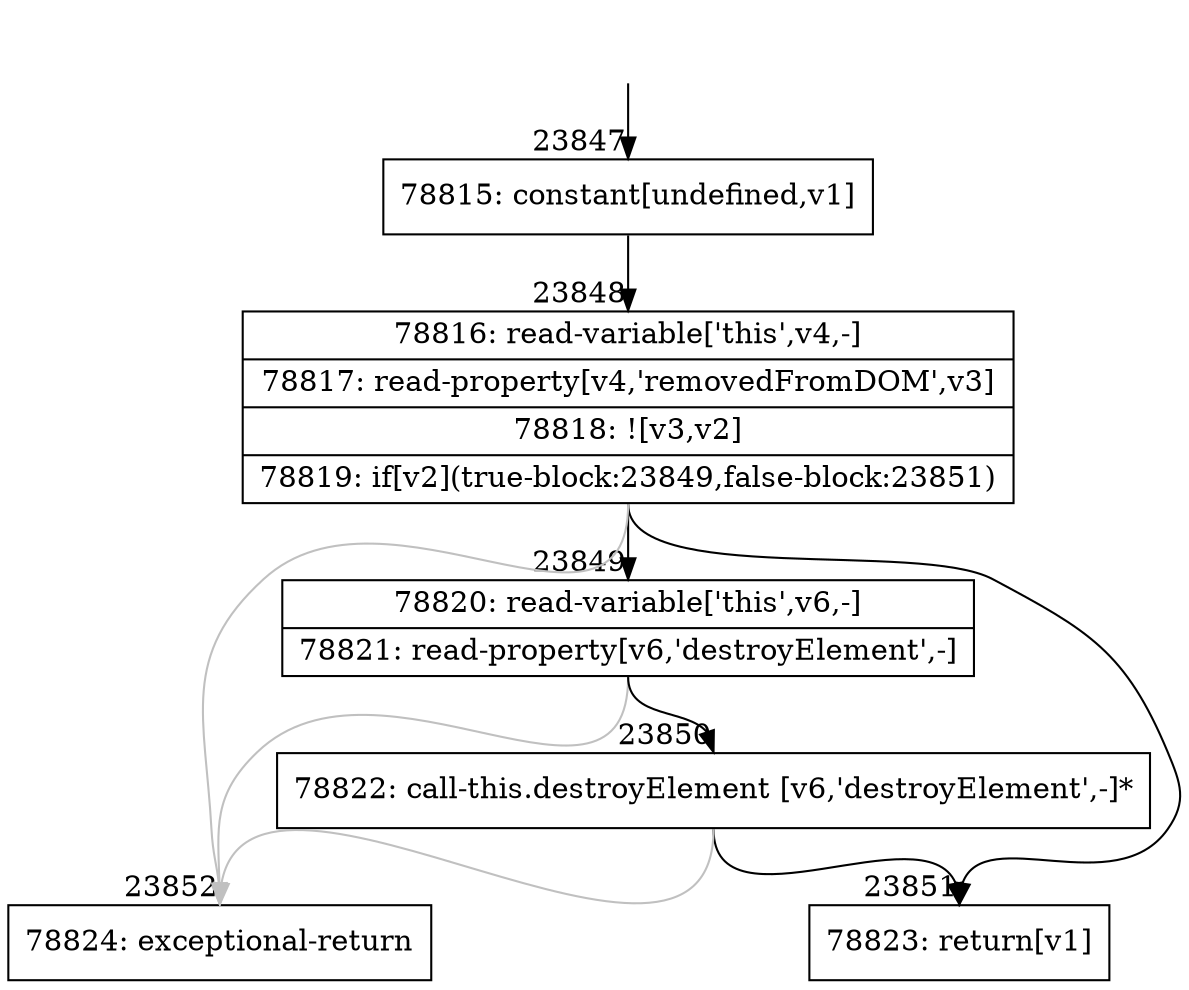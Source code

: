digraph {
rankdir="TD"
BB_entry2086[shape=none,label=""];
BB_entry2086 -> BB23847 [tailport=s, headport=n, headlabel="    23847"]
BB23847 [shape=record label="{78815: constant[undefined,v1]}" ] 
BB23847 -> BB23848 [tailport=s, headport=n, headlabel="      23848"]
BB23848 [shape=record label="{78816: read-variable['this',v4,-]|78817: read-property[v4,'removedFromDOM',v3]|78818: ![v3,v2]|78819: if[v2](true-block:23849,false-block:23851)}" ] 
BB23848 -> BB23849 [tailport=s, headport=n, headlabel="      23849"]
BB23848 -> BB23851 [tailport=s, headport=n, headlabel="      23851"]
BB23848 -> BB23852 [tailport=s, headport=n, color=gray, headlabel="      23852"]
BB23849 [shape=record label="{78820: read-variable['this',v6,-]|78821: read-property[v6,'destroyElement',-]}" ] 
BB23849 -> BB23850 [tailport=s, headport=n, headlabel="      23850"]
BB23849 -> BB23852 [tailport=s, headport=n, color=gray]
BB23850 [shape=record label="{78822: call-this.destroyElement [v6,'destroyElement',-]*}" ] 
BB23850 -> BB23851 [tailport=s, headport=n]
BB23850 -> BB23852 [tailport=s, headport=n, color=gray]
BB23851 [shape=record label="{78823: return[v1]}" ] 
BB23852 [shape=record label="{78824: exceptional-return}" ] 
//#$~ 45074
}
